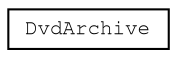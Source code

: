 digraph "Graphical Class Hierarchy"
{
 // LATEX_PDF_SIZE
  edge [fontname="FreeMono",fontsize="10",labelfontname="FreeMono",labelfontsize="10"];
  node [fontname="FreeMono",fontsize="10",shape=record];
  rankdir="LR";
  Node0 [label="DvdArchive",height=0.2,width=0.4,color="black", fillcolor="white", style="filled",URL="$class_dvd_archive.html",tooltip=" "];
}
